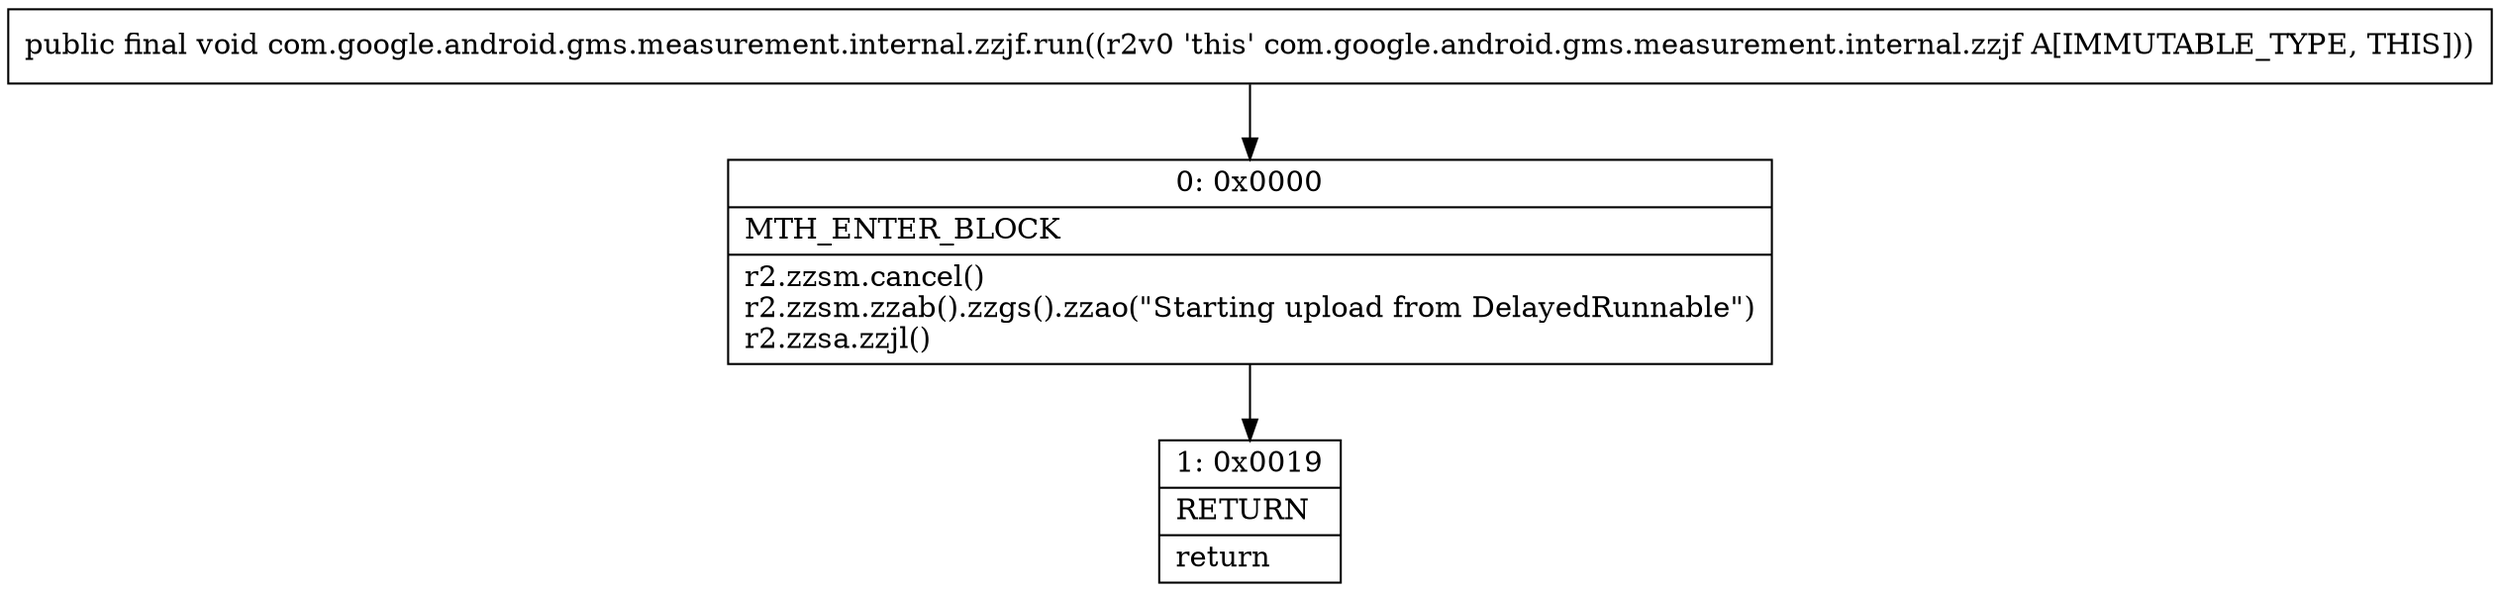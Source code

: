 digraph "CFG forcom.google.android.gms.measurement.internal.zzjf.run()V" {
Node_0 [shape=record,label="{0\:\ 0x0000|MTH_ENTER_BLOCK\l|r2.zzsm.cancel()\lr2.zzsm.zzab().zzgs().zzao(\"Starting upload from DelayedRunnable\")\lr2.zzsa.zzjl()\l}"];
Node_1 [shape=record,label="{1\:\ 0x0019|RETURN\l|return\l}"];
MethodNode[shape=record,label="{public final void com.google.android.gms.measurement.internal.zzjf.run((r2v0 'this' com.google.android.gms.measurement.internal.zzjf A[IMMUTABLE_TYPE, THIS])) }"];
MethodNode -> Node_0;
Node_0 -> Node_1;
}

